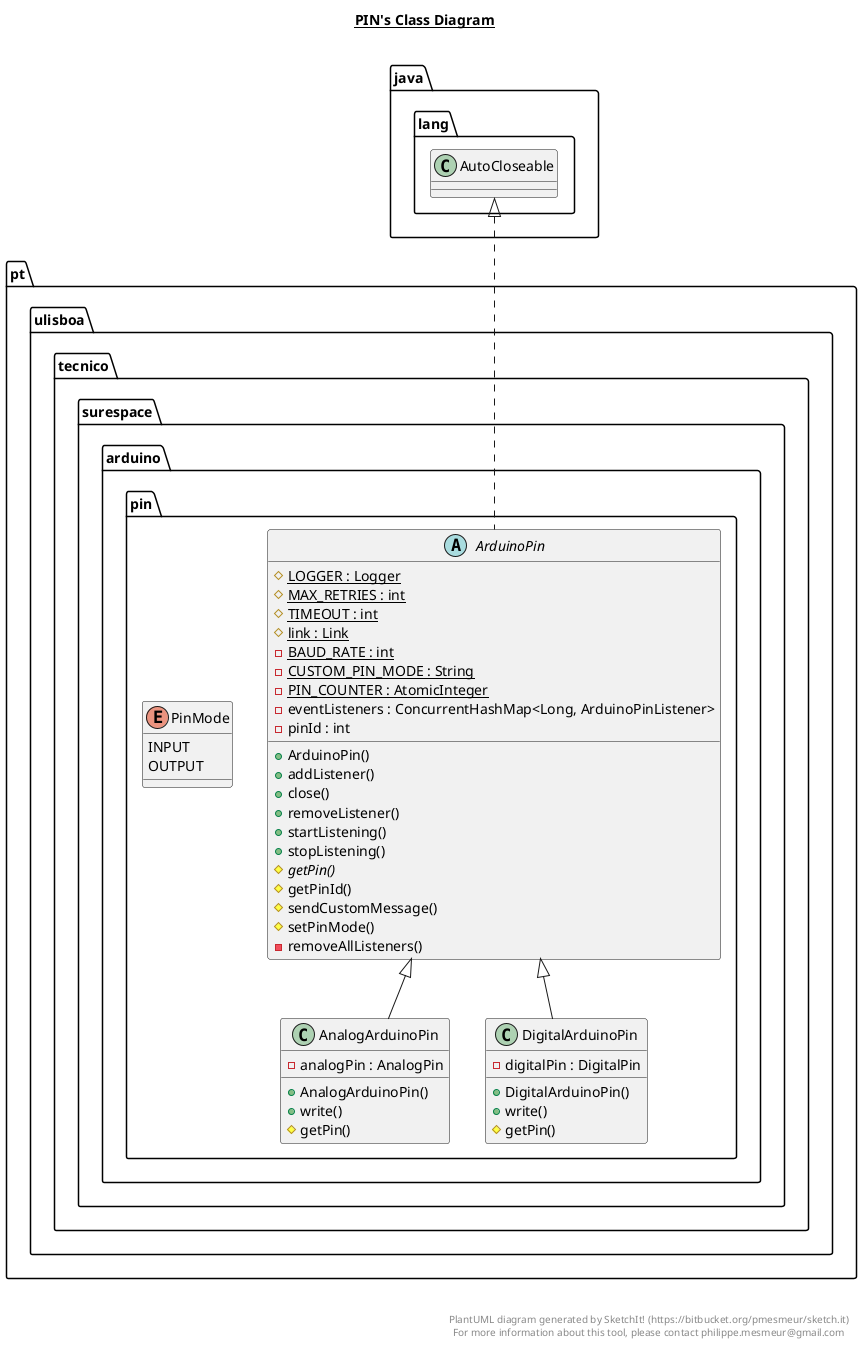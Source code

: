 @startuml

title __PIN's Class Diagram__\n

  namespace pt.ulisboa.tecnico.surespace.arduino {
    namespace pin {
      class pt.ulisboa.tecnico.surespace.arduino.pin.AnalogArduinoPin {
          - analogPin : AnalogPin
          + AnalogArduinoPin()
          + write()
          # getPin()
      }
    }
  }
  

  namespace pt.ulisboa.tecnico.surespace.arduino {
    namespace pin {
      abstract class pt.ulisboa.tecnico.surespace.arduino.pin.ArduinoPin {
          {static} # LOGGER : Logger
          {static} # MAX_RETRIES : int
          {static} # TIMEOUT : int
          {static} # link : Link
          {static} - BAUD_RATE : int
          {static} - CUSTOM_PIN_MODE : String
          {static} - PIN_COUNTER : AtomicInteger
          - eventListeners : ConcurrentHashMap<Long, ArduinoPinListener>
          - pinId : int
          + ArduinoPin()
          + addListener()
          + close()
          + removeListener()
          + startListening()
          + stopListening()
          {abstract} # getPin()
          # getPinId()
          # sendCustomMessage()
          # setPinMode()
          - removeAllListeners()
      }
    }
  }
  

  namespace pt.ulisboa.tecnico.surespace.arduino {
    namespace pin {
      enum PinMode {
        INPUT
        OUTPUT
      }
    }
  }
  

  namespace pt.ulisboa.tecnico.surespace.arduino {
    namespace pin {
      class pt.ulisboa.tecnico.surespace.arduino.pin.DigitalArduinoPin {
          - digitalPin : DigitalPin
          + DigitalArduinoPin()
          + write()
          # getPin()
      }
    }
  }
  

  pt.ulisboa.tecnico.surespace.arduino.pin.AnalogArduinoPin -up-|> pt.ulisboa.tecnico.surespace.arduino.pin.ArduinoPin
  pt.ulisboa.tecnico.surespace.arduino.pin.ArduinoPin .up.|> java.lang.AutoCloseable
  pt.ulisboa.tecnico.surespace.arduino.pin.ArduinoPin +-down- pt.ulisboa.tecnico.surespace.arduino.pin.ArduinoPin.PinMode
  pt.ulisboa.tecnico.surespace.arduino.pin.DigitalArduinoPin -up-|> pt.ulisboa.tecnico.surespace.arduino.pin.ArduinoPin


right footer


PlantUML diagram generated by SketchIt! (https://bitbucket.org/pmesmeur/sketch.it)
For more information about this tool, please contact philippe.mesmeur@gmail.com
endfooter

@enduml
